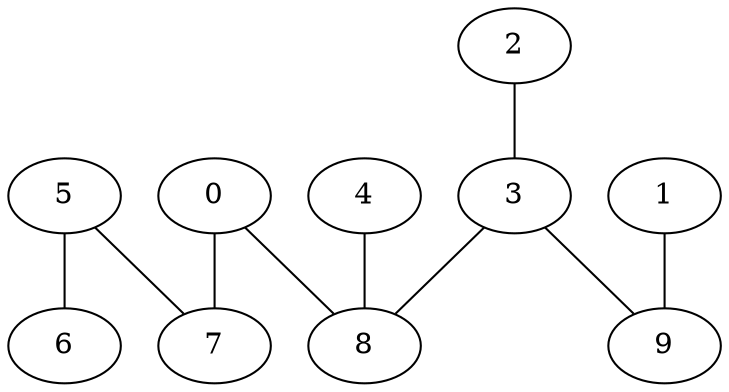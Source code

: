 strict graph {
0;
1;
2;
3;
4;
5;
6;
7;
8;
9;
0 -- 7 [weight=10];
0 -- 8 [weight=4];
1 -- 9 [weight=9];
2 -- 3 [weight=6];
3 -- 8 [weight=8];
3 -- 9 [weight=1];
4 -- 8 [weight=9];
5 -- 6 [weight=4];
5 -- 7 [weight=10];
}
